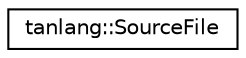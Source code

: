 digraph "Graphical Class Hierarchy"
{
 // LATEX_PDF_SIZE
  edge [fontname="Helvetica",fontsize="10",labelfontname="Helvetica",labelfontsize="10"];
  node [fontname="Helvetica",fontsize="10",shape=record];
  rankdir="LR";
  Node0 [label="tanlang::SourceFile",height=0.2,width=0.4,color="black", fillcolor="white", style="filled",URL="$classtanlang_1_1SourceFile.html",tooltip=" "];
}

